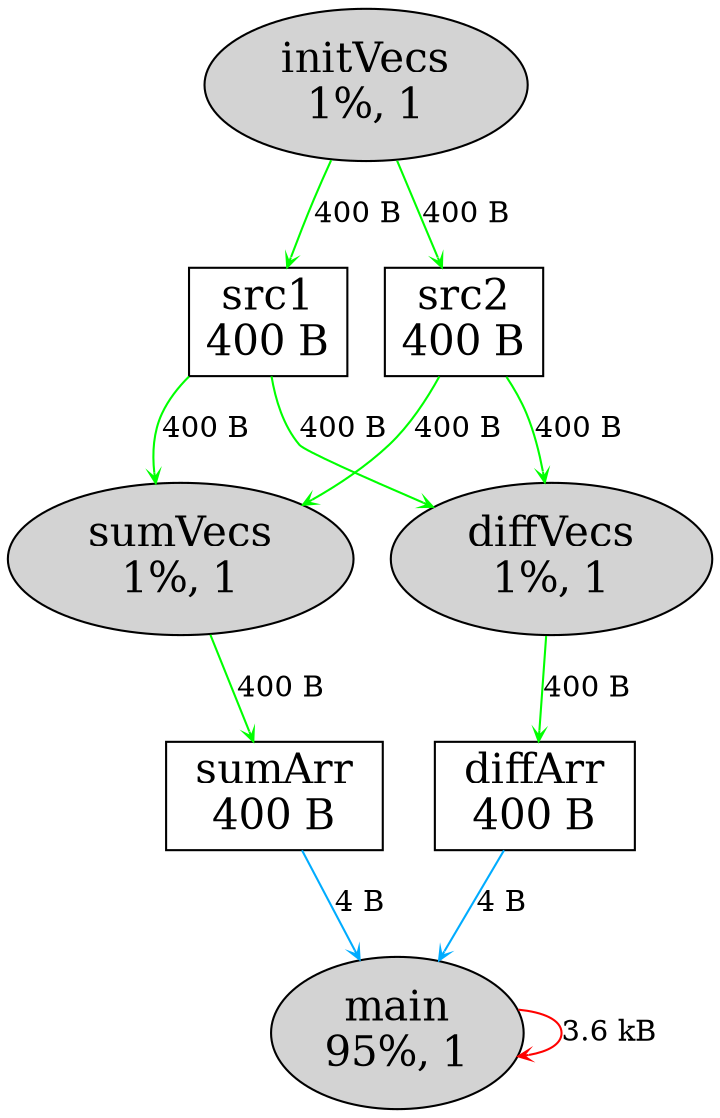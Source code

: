 digraph {
graph [];
edge [fontsize=14, arrowhead=vee, arrowsize=0.5];
"1" [label=" initVecs \n1%, 1" fontcolor=black, style=filled, fontsize=20];
"2" [label=" sumVecs \n1%, 1" fontcolor=black, style=filled, fontsize=20];
"3" [label=" diffVecs \n1%, 1" fontcolor=black, style=filled, fontsize=20];
"4" [label=" main \n95%, 1" fontcolor=black, style=filled, fontsize=20];
"5" [label=" src1 \n400 B" fontcolor=black, shape=box, fontsize=20];
"6" [label=" src2 \n400 B" fontcolor=black, shape=box, fontsize=20];
"7" [label=" sumArr \n400 B" fontcolor=black, shape=box, fontsize=20];
"8" [label=" diffArr \n400 B" fontcolor=black, shape=box, fontsize=20];
"1"->"5"[ label="400 B" color = "#00ff00"]
"1"->"6"[ label="400 B" color = "#00ff00"]
"2"->"7"[ label="400 B" color = "#00ff00"]
"3"->"8"[ label="400 B" color = "#00ff00"]
"4"->"4"[ label="3.6 kB" color = "#ff0100"]
"5"->"2"[ label="400 B" color = "#00ff00"]
"5"->"3"[ label="400 B" color = "#00ff00"]
"6"->"2"[ label="400 B" color = "#00ff00"]
"6"->"3"[ label="400 B" color = "#00ff00"]
"7"->"4"[ label="4 B" color = "#00acff"]
"8"->"4"[ label="4 B" color = "#00acff"]
}
